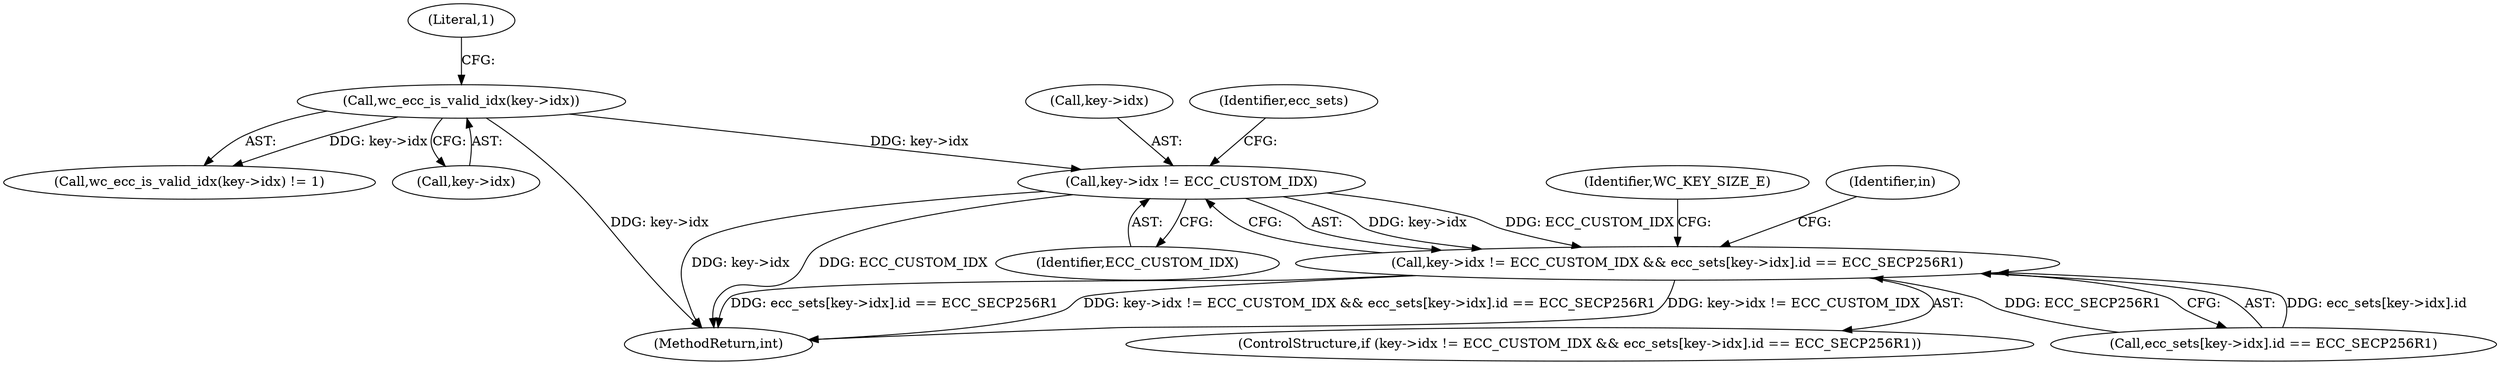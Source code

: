 digraph "0_wolfssl_9b9568d500f31f964af26ba8d01e542e1f27e5ca_0@pointer" {
"1000187" [label="(Call,key->idx != ECC_CUSTOM_IDX)"];
"1000177" [label="(Call,wc_ecc_is_valid_idx(key->idx))"];
"1000186" [label="(Call,key->idx != ECC_CUSTOM_IDX && ecc_sets[key->idx].id == ECC_SECP256R1)"];
"1000181" [label="(Literal,1)"];
"1000220" [label="(MethodReturn,int)"];
"1000203" [label="(Identifier,in)"];
"1000186" [label="(Call,key->idx != ECC_CUSTOM_IDX && ecc_sets[key->idx].id == ECC_SECP256R1)"];
"1000195" [label="(Identifier,ecc_sets)"];
"1000177" [label="(Call,wc_ecc_is_valid_idx(key->idx))"];
"1000217" [label="(Identifier,WC_KEY_SIZE_E)"];
"1000191" [label="(Identifier,ECC_CUSTOM_IDX)"];
"1000185" [label="(ControlStructure,if (key->idx != ECC_CUSTOM_IDX && ecc_sets[key->idx].id == ECC_SECP256R1))"];
"1000192" [label="(Call,ecc_sets[key->idx].id == ECC_SECP256R1)"];
"1000176" [label="(Call,wc_ecc_is_valid_idx(key->idx) != 1)"];
"1000188" [label="(Call,key->idx)"];
"1000187" [label="(Call,key->idx != ECC_CUSTOM_IDX)"];
"1000178" [label="(Call,key->idx)"];
"1000187" -> "1000186"  [label="AST: "];
"1000187" -> "1000191"  [label="CFG: "];
"1000188" -> "1000187"  [label="AST: "];
"1000191" -> "1000187"  [label="AST: "];
"1000195" -> "1000187"  [label="CFG: "];
"1000186" -> "1000187"  [label="CFG: "];
"1000187" -> "1000220"  [label="DDG: key->idx"];
"1000187" -> "1000220"  [label="DDG: ECC_CUSTOM_IDX"];
"1000187" -> "1000186"  [label="DDG: key->idx"];
"1000187" -> "1000186"  [label="DDG: ECC_CUSTOM_IDX"];
"1000177" -> "1000187"  [label="DDG: key->idx"];
"1000177" -> "1000176"  [label="AST: "];
"1000177" -> "1000178"  [label="CFG: "];
"1000178" -> "1000177"  [label="AST: "];
"1000181" -> "1000177"  [label="CFG: "];
"1000177" -> "1000220"  [label="DDG: key->idx"];
"1000177" -> "1000176"  [label="DDG: key->idx"];
"1000186" -> "1000185"  [label="AST: "];
"1000186" -> "1000192"  [label="CFG: "];
"1000192" -> "1000186"  [label="AST: "];
"1000203" -> "1000186"  [label="CFG: "];
"1000217" -> "1000186"  [label="CFG: "];
"1000186" -> "1000220"  [label="DDG: key->idx != ECC_CUSTOM_IDX && ecc_sets[key->idx].id == ECC_SECP256R1"];
"1000186" -> "1000220"  [label="DDG: key->idx != ECC_CUSTOM_IDX"];
"1000186" -> "1000220"  [label="DDG: ecc_sets[key->idx].id == ECC_SECP256R1"];
"1000192" -> "1000186"  [label="DDG: ecc_sets[key->idx].id"];
"1000192" -> "1000186"  [label="DDG: ECC_SECP256R1"];
}
